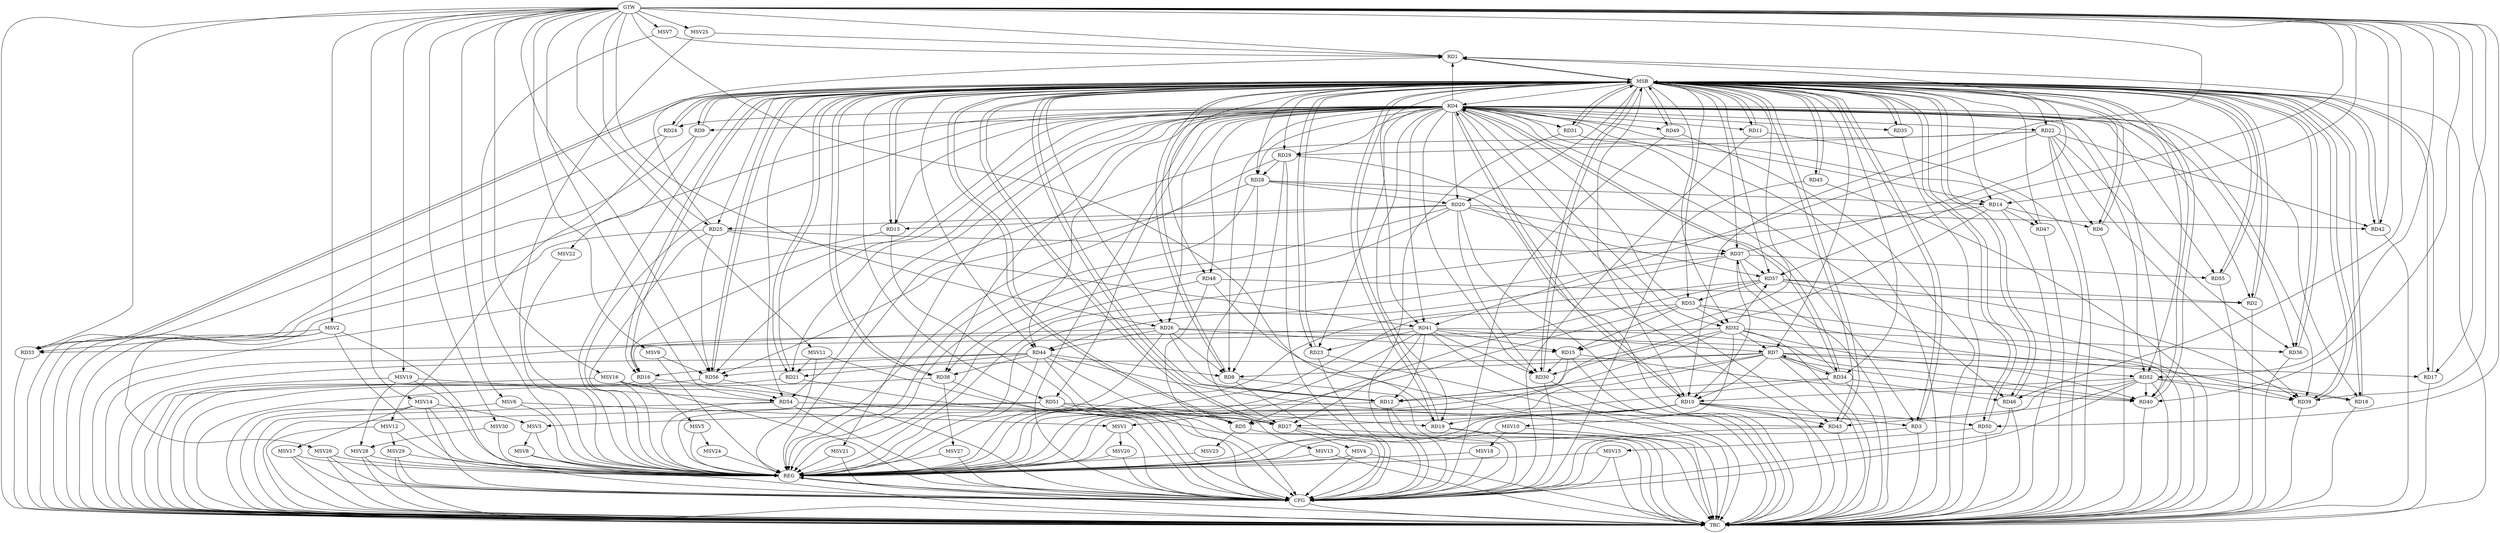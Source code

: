 strict digraph G {
  RD1 [ label="RD1" ];
  RD2 [ label="RD2" ];
  RD3 [ label="RD3" ];
  RD4 [ label="RD4" ];
  RD5 [ label="RD5" ];
  RD6 [ label="RD6" ];
  RD7 [ label="RD7" ];
  RD8 [ label="RD8" ];
  RD9 [ label="RD9" ];
  RD10 [ label="RD10" ];
  RD11 [ label="RD11" ];
  RD12 [ label="RD12" ];
  RD13 [ label="RD13" ];
  RD14 [ label="RD14" ];
  RD15 [ label="RD15" ];
  RD16 [ label="RD16" ];
  RD17 [ label="RD17" ];
  RD18 [ label="RD18" ];
  RD19 [ label="RD19" ];
  RD20 [ label="RD20" ];
  RD21 [ label="RD21" ];
  RD22 [ label="RD22" ];
  RD23 [ label="RD23" ];
  RD24 [ label="RD24" ];
  RD25 [ label="RD25" ];
  RD26 [ label="RD26" ];
  RD27 [ label="RD27" ];
  RD28 [ label="RD28" ];
  RD29 [ label="RD29" ];
  RD30 [ label="RD30" ];
  RD31 [ label="RD31" ];
  RD32 [ label="RD32" ];
  RD33 [ label="RD33" ];
  RD34 [ label="RD34" ];
  RD35 [ label="RD35" ];
  RD36 [ label="RD36" ];
  RD37 [ label="RD37" ];
  RD38 [ label="RD38" ];
  RD39 [ label="RD39" ];
  RD40 [ label="RD40" ];
  RD41 [ label="RD41" ];
  RD42 [ label="RD42" ];
  RD43 [ label="RD43" ];
  RD44 [ label="RD44" ];
  RD45 [ label="RD45" ];
  RD46 [ label="RD46" ];
  RD47 [ label="RD47" ];
  RD48 [ label="RD48" ];
  RD49 [ label="RD49" ];
  RD50 [ label="RD50" ];
  RD51 [ label="RD51" ];
  RD52 [ label="RD52" ];
  RD53 [ label="RD53" ];
  RD54 [ label="RD54" ];
  RD55 [ label="RD55" ];
  RD56 [ label="RD56" ];
  RD57 [ label="RD57" ];
  GTW [ label="GTW" ];
  REG [ label="REG" ];
  MSB [ label="MSB" ];
  CFG [ label="CFG" ];
  TRC [ label="TRC" ];
  MSV1 [ label="MSV1" ];
  MSV2 [ label="MSV2" ];
  MSV3 [ label="MSV3" ];
  MSV4 [ label="MSV4" ];
  MSV5 [ label="MSV5" ];
  MSV6 [ label="MSV6" ];
  MSV7 [ label="MSV7" ];
  MSV8 [ label="MSV8" ];
  MSV9 [ label="MSV9" ];
  MSV10 [ label="MSV10" ];
  MSV11 [ label="MSV11" ];
  MSV12 [ label="MSV12" ];
  MSV13 [ label="MSV13" ];
  MSV14 [ label="MSV14" ];
  MSV15 [ label="MSV15" ];
  MSV16 [ label="MSV16" ];
  MSV17 [ label="MSV17" ];
  MSV18 [ label="MSV18" ];
  MSV19 [ label="MSV19" ];
  MSV20 [ label="MSV20" ];
  MSV21 [ label="MSV21" ];
  MSV22 [ label="MSV22" ];
  MSV23 [ label="MSV23" ];
  MSV24 [ label="MSV24" ];
  MSV25 [ label="MSV25" ];
  MSV26 [ label="MSV26" ];
  MSV27 [ label="MSV27" ];
  MSV28 [ label="MSV28" ];
  MSV29 [ label="MSV29" ];
  MSV30 [ label="MSV30" ];
  RD25 -> RD1;
  RD37 -> RD1;
  RD4 -> RD2;
  RD48 -> RD2;
  RD57 -> RD2;
  RD4 -> RD3;
  RD10 -> RD3;
  RD4 -> RD8;
  RD4 -> RD10;
  RD10 -> RD4;
  RD4 -> RD21;
  RD4 -> RD26;
  RD4 -> RD28;
  RD4 -> RD32;
  RD34 -> RD4;
  RD4 -> RD35;
  RD4 -> RD36;
  RD4 -> RD39;
  RD4 -> RD43;
  RD53 -> RD4;
  RD10 -> RD5;
  RD51 -> RD5;
  RD57 -> RD5;
  RD14 -> RD6;
  RD22 -> RD6;
  RD7 -> RD8;
  RD7 -> RD10;
  RD7 -> RD12;
  RD7 -> RD17;
  RD32 -> RD7;
  RD7 -> RD34;
  RD34 -> RD7;
  RD7 -> RD40;
  RD41 -> RD7;
  RD7 -> RD52;
  RD7 -> RD56;
  RD26 -> RD8;
  RD29 -> RD8;
  RD44 -> RD8;
  RD10 -> RD19;
  RD10 -> RD27;
  RD37 -> RD10;
  RD10 -> RD43;
  RD10 -> RD50;
  RD52 -> RD10;
  RD14 -> RD12;
  RD26 -> RD12;
  RD34 -> RD12;
  RD41 -> RD12;
  RD20 -> RD13;
  RD28 -> RD14;
  RD14 -> RD47;
  RD26 -> RD15;
  RD15 -> RD30;
  RD15 -> RD40;
  RD41 -> RD15;
  RD53 -> RD15;
  RD41 -> RD16;
  RD44 -> RD16;
  RD26 -> RD18;
  RD52 -> RD18;
  RD51 -> RD19;
  RD20 -> RD25;
  RD28 -> RD20;
  RD20 -> RD30;
  RD20 -> RD37;
  RD20 -> RD38;
  RD20 -> RD42;
  RD20 -> RD57;
  RD44 -> RD21;
  RD22 -> RD29;
  RD22 -> RD36;
  RD22 -> RD39;
  RD22 -> RD41;
  RD22 -> RD42;
  RD41 -> RD23;
  RD25 -> RD37;
  RD25 -> RD41;
  RD25 -> RD56;
  RD26 -> RD44;
  RD28 -> RD27;
  RD41 -> RD27;
  RD44 -> RD27;
  RD54 -> RD27;
  RD29 -> RD28;
  RD28 -> RD56;
  RD32 -> RD30;
  RD41 -> RD30;
  RD32 -> RD33;
  RD32 -> RD36;
  RD32 -> RD40;
  RD53 -> RD32;
  RD32 -> RD57;
  RD34 -> RD37;
  RD34 -> RD46;
  RD37 -> RD44;
  RD37 -> RD55;
  RD37 -> RD57;
  RD44 -> RD38;
  RD52 -> RD39;
  RD53 -> RD39;
  RD57 -> RD39;
  RD41 -> RD40;
  RD52 -> RD40;
  RD44 -> RD43;
  RD52 -> RD43;
  RD57 -> RD53;
  GTW -> RD52;
  GTW -> RD1;
  GTW -> RD50;
  GTW -> RD46;
  GTW -> RD19;
  GTW -> RD42;
  GTW -> RD14;
  GTW -> RD57;
  GTW -> RD10;
  GTW -> RD56;
  GTW -> RD17;
  GTW -> RD25;
  GTW -> RD54;
  GTW -> RD40;
  GTW -> RD26;
  GTW -> RD39;
  GTW -> RD33;
  RD4 -> REG;
  RD7 -> REG;
  RD10 -> REG;
  RD14 -> REG;
  RD15 -> REG;
  RD20 -> REG;
  RD22 -> REG;
  RD25 -> REG;
  RD26 -> REG;
  RD28 -> REG;
  RD29 -> REG;
  RD32 -> REG;
  RD34 -> REG;
  RD37 -> REG;
  RD41 -> REG;
  RD44 -> REG;
  RD48 -> REG;
  RD51 -> REG;
  RD52 -> REG;
  RD53 -> REG;
  RD54 -> REG;
  RD57 -> REG;
  RD1 -> MSB;
  MSB -> RD7;
  MSB -> RD27;
  MSB -> RD29;
  MSB -> RD36;
  MSB -> RD37;
  MSB -> RD46;
  MSB -> RD52;
  MSB -> RD53;
  MSB -> REG;
  RD2 -> MSB;
  MSB -> RD44;
  RD3 -> MSB;
  MSB -> RD34;
  MSB -> RD43;
  MSB -> RD50;
  RD5 -> MSB;
  MSB -> RD33;
  MSB -> RD38;
  MSB -> RD48;
  MSB -> RD51;
  RD6 -> MSB;
  MSB -> RD3;
  MSB -> RD18;
  MSB -> RD31;
  MSB -> RD35;
  RD8 -> MSB;
  MSB -> RD20;
  MSB -> RD30;
  RD9 -> MSB;
  MSB -> RD1;
  MSB -> RD4;
  MSB -> RD19;
  RD11 -> MSB;
  MSB -> RD10;
  RD12 -> MSB;
  MSB -> RD5;
  MSB -> RD11;
  MSB -> RD15;
  MSB -> RD22;
  MSB -> RD28;
  RD13 -> MSB;
  MSB -> RD9;
  MSB -> RD32;
  MSB -> RD41;
  MSB -> RD56;
  RD16 -> MSB;
  MSB -> RD17;
  MSB -> RD42;
  MSB -> RD57;
  RD17 -> MSB;
  MSB -> RD6;
  MSB -> RD13;
  MSB -> RD23;
  RD18 -> MSB;
  MSB -> RD2;
  MSB -> RD26;
  MSB -> RD49;
  RD19 -> MSB;
  RD21 -> MSB;
  MSB -> RD12;
  MSB -> RD45;
  MSB -> RD55;
  RD23 -> MSB;
  MSB -> RD8;
  RD24 -> MSB;
  RD27 -> MSB;
  MSB -> RD14;
  MSB -> RD24;
  RD30 -> MSB;
  MSB -> RD25;
  RD31 -> MSB;
  MSB -> RD21;
  MSB -> RD40;
  RD33 -> MSB;
  RD35 -> MSB;
  RD36 -> MSB;
  RD38 -> MSB;
  RD39 -> MSB;
  RD40 -> MSB;
  MSB -> RD39;
  RD42 -> MSB;
  MSB -> RD54;
  RD43 -> MSB;
  RD45 -> MSB;
  RD46 -> MSB;
  RD47 -> MSB;
  MSB -> RD16;
  RD49 -> MSB;
  RD50 -> MSB;
  RD55 -> MSB;
  RD56 -> MSB;
  RD29 -> CFG;
  RD21 -> CFG;
  RD31 -> CFG;
  RD13 -> CFG;
  RD54 -> CFG;
  RD3 -> CFG;
  RD52 -> CFG;
  RD11 -> CFG;
  RD30 -> CFG;
  RD56 -> CFG;
  RD23 -> CFG;
  RD27 -> CFG;
  RD4 -> CFG;
  RD8 -> CFG;
  RD45 -> CFG;
  RD49 -> CFG;
  RD43 -> CFG;
  RD19 -> CFG;
  RD44 -> CFG;
  RD46 -> CFG;
  RD12 -> CFG;
  RD16 -> CFG;
  RD51 -> CFG;
  RD38 -> CFG;
  REG -> CFG;
  RD1 -> TRC;
  RD2 -> TRC;
  RD3 -> TRC;
  RD4 -> TRC;
  RD5 -> TRC;
  RD6 -> TRC;
  RD7 -> TRC;
  RD8 -> TRC;
  RD9 -> TRC;
  RD10 -> TRC;
  RD11 -> TRC;
  RD12 -> TRC;
  RD13 -> TRC;
  RD14 -> TRC;
  RD15 -> TRC;
  RD16 -> TRC;
  RD17 -> TRC;
  RD18 -> TRC;
  RD19 -> TRC;
  RD20 -> TRC;
  RD21 -> TRC;
  RD22 -> TRC;
  RD23 -> TRC;
  RD24 -> TRC;
  RD25 -> TRC;
  RD26 -> TRC;
  RD27 -> TRC;
  RD28 -> TRC;
  RD29 -> TRC;
  RD30 -> TRC;
  RD31 -> TRC;
  RD32 -> TRC;
  RD33 -> TRC;
  RD34 -> TRC;
  RD35 -> TRC;
  RD36 -> TRC;
  RD37 -> TRC;
  RD38 -> TRC;
  RD39 -> TRC;
  RD40 -> TRC;
  RD41 -> TRC;
  RD42 -> TRC;
  RD43 -> TRC;
  RD44 -> TRC;
  RD45 -> TRC;
  RD46 -> TRC;
  RD47 -> TRC;
  RD48 -> TRC;
  RD49 -> TRC;
  RD50 -> TRC;
  RD51 -> TRC;
  RD52 -> TRC;
  RD53 -> TRC;
  RD54 -> TRC;
  RD55 -> TRC;
  RD56 -> TRC;
  RD57 -> TRC;
  GTW -> TRC;
  CFG -> TRC;
  TRC -> REG;
  RD4 -> RD9;
  RD4 -> RD19;
  RD4 -> RD16;
  RD4 -> RD13;
  RD4 -> RD14;
  RD4 -> RD40;
  RD4 -> RD31;
  RD4 -> RD23;
  RD4 -> RD34;
  RD4 -> RD52;
  RD4 -> RD11;
  RD4 -> RD30;
  RD4 -> RD51;
  RD4 -> RD47;
  RD4 -> RD20;
  RD4 -> RD54;
  RD4 -> RD55;
  RD4 -> RD56;
  RD4 -> RD46;
  RD4 -> RD49;
  RD4 -> RD24;
  RD4 -> RD22;
  RD4 -> RD44;
  RD4 -> RD38;
  RD4 -> RD29;
  RD4 -> RD18;
  RD4 -> RD48;
  RD4 -> RD41;
  RD4 -> RD1;
  RD53 -> MSV1;
  MSV1 -> REG;
  MSV1 -> CFG;
  MSV2 -> RD33;
  GTW -> MSV2;
  MSV2 -> REG;
  MSV2 -> TRC;
  MSV2 -> CFG;
  RD12 -> MSV3;
  MSV3 -> REG;
  RD27 -> MSV4;
  MSV4 -> REG;
  MSV4 -> TRC;
  MSV4 -> CFG;
  RD16 -> MSV5;
  MSV5 -> REG;
  MSV6 -> MSV1;
  GTW -> MSV6;
  MSV6 -> REG;
  MSV6 -> TRC;
  MSV7 -> RD1;
  GTW -> MSV7;
  MSV7 -> REG;
  MSV3 -> MSV8;
  MSV8 -> REG;
  MSV8 -> TRC;
  MSV9 -> RD56;
  GTW -> MSV9;
  MSV9 -> REG;
  RD32 -> MSV10;
  MSV10 -> REG;
  MSV10 -> TRC;
  MSV11 -> RD21;
  GTW -> MSV11;
  MSV11 -> REG;
  MSV11 -> CFG;
  RD24 -> MSV12;
  MSV12 -> REG;
  MSV12 -> TRC;
  RD48 -> MSV13;
  MSV13 -> REG;
  MSV13 -> TRC;
  MSV14 -> MSV3;
  GTW -> MSV14;
  MSV14 -> REG;
  MSV14 -> TRC;
  MSV14 -> CFG;
  RD50 -> MSV15;
  MSV15 -> REG;
  MSV15 -> TRC;
  MSV15 -> CFG;
  MSV16 -> RD54;
  GTW -> MSV16;
  MSV16 -> REG;
  MSV16 -> TRC;
  MSV16 -> CFG;
  MSV14 -> MSV17;
  MSV17 -> REG;
  MSV17 -> TRC;
  MSV17 -> CFG;
  MSV10 -> MSV18;
  MSV18 -> REG;
  MSV18 -> CFG;
  MSV19 -> RD54;
  GTW -> MSV19;
  MSV19 -> REG;
  MSV19 -> TRC;
  MSV1 -> MSV20;
  MSV20 -> REG;
  MSV20 -> CFG;
  RD4 -> MSV21;
  MSV21 -> REG;
  MSV21 -> CFG;
  RD9 -> MSV22;
  MSV22 -> REG;
  RD5 -> MSV23;
  MSV23 -> REG;
  MSV5 -> MSV24;
  MSV24 -> REG;
  MSV25 -> RD1;
  GTW -> MSV25;
  MSV25 -> REG;
  MSV2 -> MSV26;
  MSV26 -> REG;
  MSV26 -> TRC;
  MSV26 -> CFG;
  RD38 -> MSV27;
  MSV27 -> REG;
  MSV27 -> CFG;
  MSV19 -> MSV28;
  MSV28 -> REG;
  MSV28 -> TRC;
  MSV28 -> CFG;
  MSV12 -> MSV29;
  MSV29 -> REG;
  MSV29 -> TRC;
  MSV29 -> CFG;
  MSV30 -> MSV28;
  GTW -> MSV30;
  MSV30 -> REG;
}

